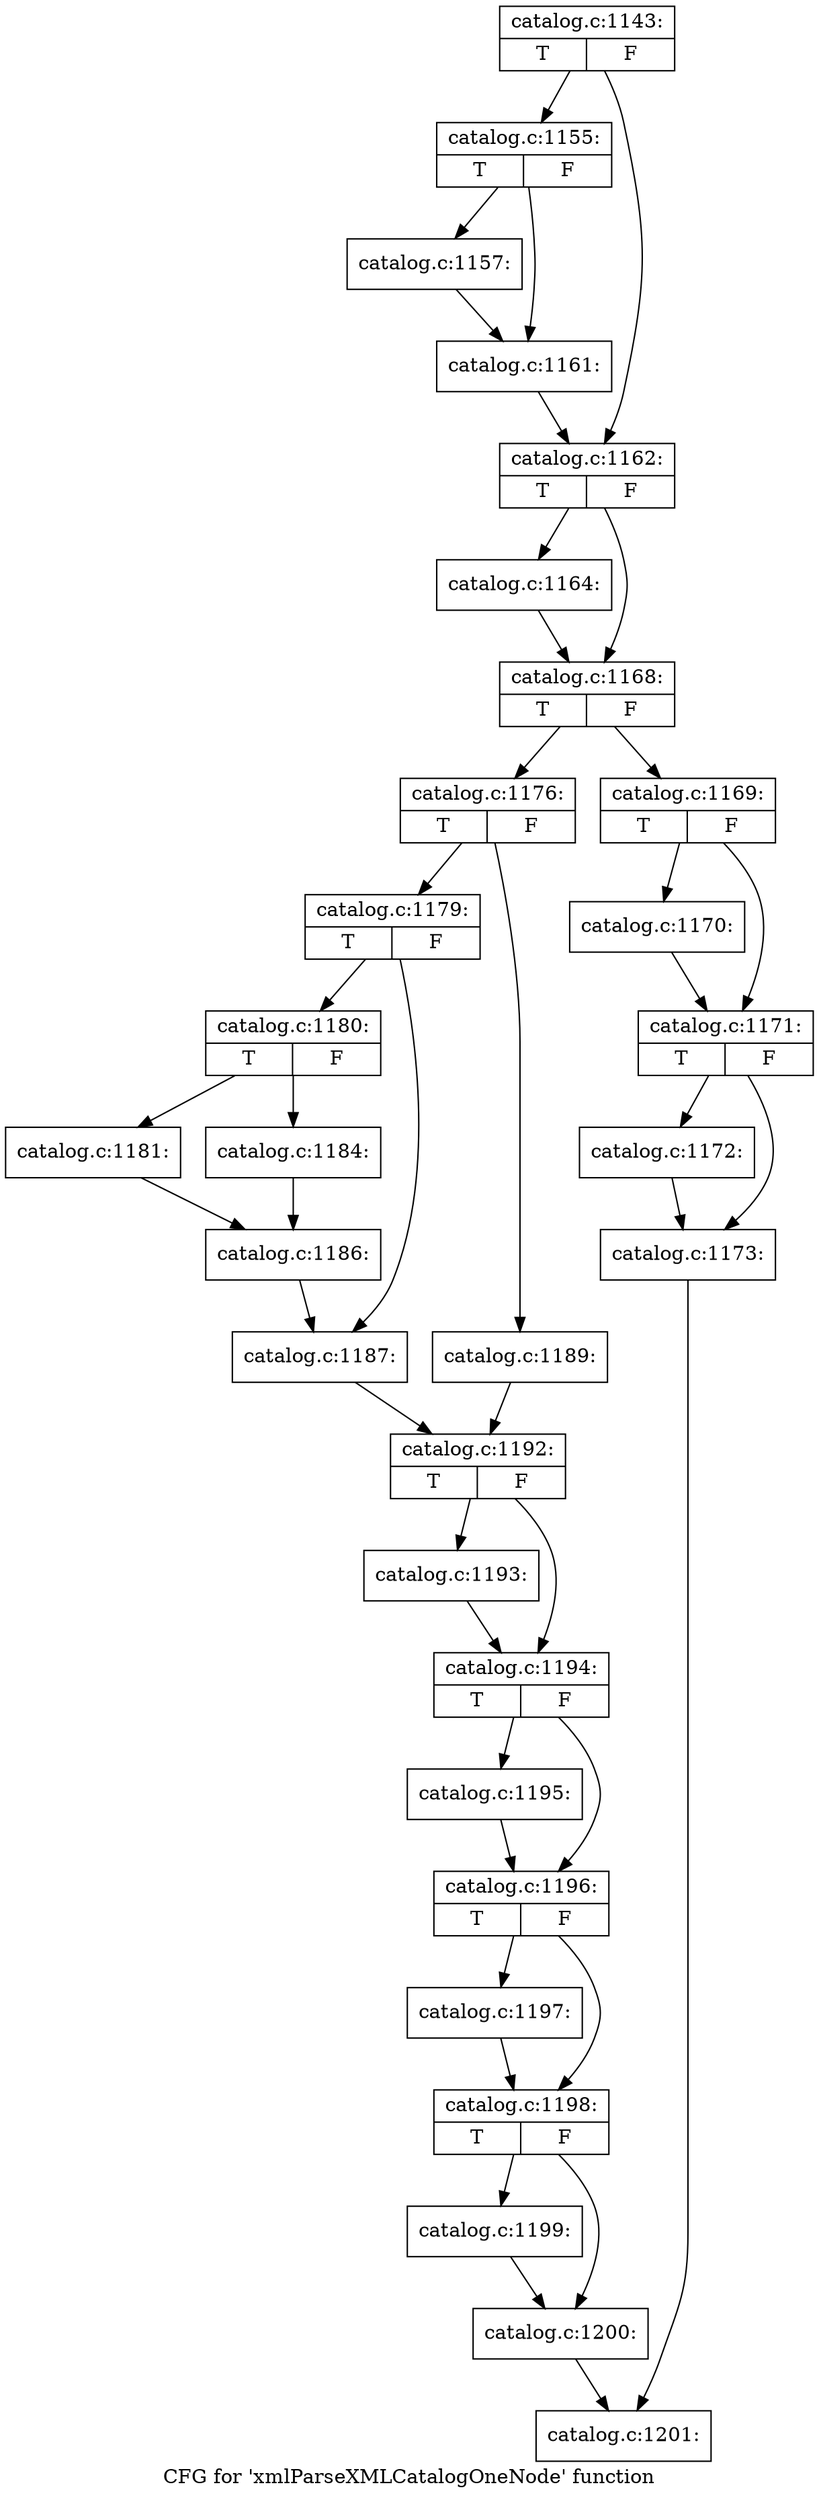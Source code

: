 digraph "CFG for 'xmlParseXMLCatalogOneNode' function" {
	label="CFG for 'xmlParseXMLCatalogOneNode' function";

	Node0x3a22980 [shape=record,label="{catalog.c:1143:|{<s0>T|<s1>F}}"];
	Node0x3a22980 -> Node0x3a3e1d0;
	Node0x3a22980 -> Node0x3a3e220;
	Node0x3a3e1d0 [shape=record,label="{catalog.c:1155:|{<s0>T|<s1>F}}"];
	Node0x3a3e1d0 -> Node0x3a3e850;
	Node0x3a3e1d0 -> Node0x3a3e8a0;
	Node0x3a3e850 [shape=record,label="{catalog.c:1157:}"];
	Node0x3a3e850 -> Node0x3a3e8a0;
	Node0x3a3e8a0 [shape=record,label="{catalog.c:1161:}"];
	Node0x3a3e8a0 -> Node0x3a3e220;
	Node0x3a3e220 [shape=record,label="{catalog.c:1162:|{<s0>T|<s1>F}}"];
	Node0x3a3e220 -> Node0x3a3f7d0;
	Node0x3a3e220 -> Node0x3a3f820;
	Node0x3a3f7d0 [shape=record,label="{catalog.c:1164:}"];
	Node0x3a3f7d0 -> Node0x3a3f820;
	Node0x3a3f820 [shape=record,label="{catalog.c:1168:|{<s0>T|<s1>F}}"];
	Node0x3a3f820 -> Node0x3a401f0;
	Node0x3a3f820 -> Node0x3a401a0;
	Node0x3a401a0 [shape=record,label="{catalog.c:1169:|{<s0>T|<s1>F}}"];
	Node0x3a401a0 -> Node0x3a404f0;
	Node0x3a401a0 -> Node0x3a40540;
	Node0x3a404f0 [shape=record,label="{catalog.c:1170:}"];
	Node0x3a404f0 -> Node0x3a40540;
	Node0x3a40540 [shape=record,label="{catalog.c:1171:|{<s0>T|<s1>F}}"];
	Node0x3a40540 -> Node0x3a40a70;
	Node0x3a40540 -> Node0x3a40ac0;
	Node0x3a40a70 [shape=record,label="{catalog.c:1172:}"];
	Node0x3a40a70 -> Node0x3a40ac0;
	Node0x3a40ac0 [shape=record,label="{catalog.c:1173:}"];
	Node0x3a40ac0 -> Node0x3a3b5e0;
	Node0x3a401f0 [shape=record,label="{catalog.c:1176:|{<s0>T|<s1>F}}"];
	Node0x3a401f0 -> Node0x3a41a50;
	Node0x3a401f0 -> Node0x3a42190;
	Node0x3a41a50 [shape=record,label="{catalog.c:1179:|{<s0>T|<s1>F}}"];
	Node0x3a41a50 -> Node0x3a423b0;
	Node0x3a41a50 -> Node0x3a42400;
	Node0x3a423b0 [shape=record,label="{catalog.c:1180:|{<s0>T|<s1>F}}"];
	Node0x3a423b0 -> Node0x3a42680;
	Node0x3a423b0 -> Node0x3a42720;
	Node0x3a42680 [shape=record,label="{catalog.c:1181:}"];
	Node0x3a42680 -> Node0x3a426d0;
	Node0x3a42720 [shape=record,label="{catalog.c:1184:}"];
	Node0x3a42720 -> Node0x3a426d0;
	Node0x3a426d0 [shape=record,label="{catalog.c:1186:}"];
	Node0x3a426d0 -> Node0x3a42400;
	Node0x3a42400 [shape=record,label="{catalog.c:1187:}"];
	Node0x3a42400 -> Node0x3a41d80;
	Node0x3a42190 [shape=record,label="{catalog.c:1189:}"];
	Node0x3a42190 -> Node0x3a41d80;
	Node0x3a41d80 [shape=record,label="{catalog.c:1192:|{<s0>T|<s1>F}}"];
	Node0x3a41d80 -> Node0x3a44590;
	Node0x3a41d80 -> Node0x3a445e0;
	Node0x3a44590 [shape=record,label="{catalog.c:1193:}"];
	Node0x3a44590 -> Node0x3a445e0;
	Node0x3a445e0 [shape=record,label="{catalog.c:1194:|{<s0>T|<s1>F}}"];
	Node0x3a445e0 -> Node0x3a44ad0;
	Node0x3a445e0 -> Node0x3a44b20;
	Node0x3a44ad0 [shape=record,label="{catalog.c:1195:}"];
	Node0x3a44ad0 -> Node0x3a44b20;
	Node0x3a44b20 [shape=record,label="{catalog.c:1196:|{<s0>T|<s1>F}}"];
	Node0x3a44b20 -> Node0x3a45010;
	Node0x3a44b20 -> Node0x3a45060;
	Node0x3a45010 [shape=record,label="{catalog.c:1197:}"];
	Node0x3a45010 -> Node0x3a45060;
	Node0x3a45060 [shape=record,label="{catalog.c:1198:|{<s0>T|<s1>F}}"];
	Node0x3a45060 -> Node0x3a45550;
	Node0x3a45060 -> Node0x3a455a0;
	Node0x3a45550 [shape=record,label="{catalog.c:1199:}"];
	Node0x3a45550 -> Node0x3a455a0;
	Node0x3a455a0 [shape=record,label="{catalog.c:1200:}"];
	Node0x3a455a0 -> Node0x3a3b5e0;
	Node0x3a3b5e0 [shape=record,label="{catalog.c:1201:}"];
}

